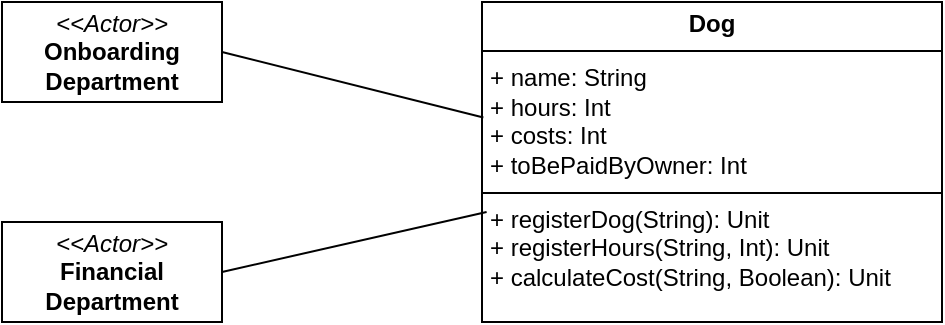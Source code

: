 <mxfile version="24.7.3" type="device" pages="9">
  <diagram name="SRP_violate" id="Ece3g4PEjilYKpCektka">
    <mxGraphModel dx="1050" dy="557" grid="1" gridSize="10" guides="1" tooltips="1" connect="1" arrows="1" fold="1" page="1" pageScale="1" pageWidth="850" pageHeight="1100" math="0" shadow="0">
      <root>
        <mxCell id="0" />
        <mxCell id="1" parent="0" />
        <mxCell id="jXulP8gIbv40l5FABgdT-10" value="&lt;p style=&quot;margin:0px;margin-top:4px;text-align:center;&quot;&gt;&lt;b&gt;Dog&lt;/b&gt;&lt;/p&gt;&lt;hr size=&quot;1&quot; style=&quot;border-style:solid;&quot;&gt;&lt;p style=&quot;margin:0px;margin-left:4px;&quot;&gt;+ name: String&lt;br&gt;+ hours: Int&lt;br&gt;+ costs: Int&lt;br&gt;+ toBePaidByOwner: Int&lt;/p&gt;&lt;hr size=&quot;1&quot; style=&quot;border-style:solid;&quot;&gt;&lt;p style=&quot;margin:0px;margin-left:4px;&quot;&gt;+ registerDog(String): Unit&lt;br&gt;+ registerHours(String, Int): Unit&lt;br&gt;+ calculateCost(String, Boolean): Unit&lt;/p&gt;" style="verticalAlign=top;align=left;overflow=fill;html=1;whiteSpace=wrap;" vertex="1" parent="1">
          <mxGeometry x="410" y="200" width="230" height="160" as="geometry" />
        </mxCell>
        <mxCell id="jXulP8gIbv40l5FABgdT-16" value="&lt;i&gt;&amp;lt;&amp;lt;Actor&amp;gt;&amp;gt;&lt;br&gt;&lt;/i&gt;&lt;b&gt;Onboarding&lt;br&gt;Department&lt;/b&gt;" style="html=1;whiteSpace=wrap;" vertex="1" parent="1">
          <mxGeometry x="170" y="200" width="110" height="50" as="geometry" />
        </mxCell>
        <mxCell id="jXulP8gIbv40l5FABgdT-17" value="&lt;i&gt;&amp;lt;&amp;lt;Actor&amp;gt;&amp;gt;&lt;br&gt;&lt;/i&gt;&lt;b&gt;Financial&lt;br&gt;Department&lt;/b&gt;" style="html=1;whiteSpace=wrap;" vertex="1" parent="1">
          <mxGeometry x="170" y="310" width="110" height="50" as="geometry" />
        </mxCell>
        <mxCell id="jXulP8gIbv40l5FABgdT-18" value="" style="endArrow=none;html=1;rounded=0;exitX=1;exitY=0.5;exitDx=0;exitDy=0;entryX=0.003;entryY=0.361;entryDx=0;entryDy=0;entryPerimeter=0;endFill=0;" edge="1" parent="1" source="jXulP8gIbv40l5FABgdT-16" target="jXulP8gIbv40l5FABgdT-10">
          <mxGeometry width="50" height="50" relative="1" as="geometry">
            <mxPoint x="570" y="320" as="sourcePoint" />
            <mxPoint x="620" y="270" as="targetPoint" />
          </mxGeometry>
        </mxCell>
        <mxCell id="jXulP8gIbv40l5FABgdT-20" value="" style="endArrow=none;html=1;rounded=0;exitX=1;exitY=0.5;exitDx=0;exitDy=0;entryX=0.01;entryY=0.656;entryDx=0;entryDy=0;entryPerimeter=0;" edge="1" parent="1" source="jXulP8gIbv40l5FABgdT-17" target="jXulP8gIbv40l5FABgdT-10">
          <mxGeometry width="50" height="50" relative="1" as="geometry">
            <mxPoint x="570" y="320" as="sourcePoint" />
            <mxPoint x="620" y="270" as="targetPoint" />
          </mxGeometry>
        </mxCell>
      </root>
    </mxGraphModel>
  </diagram>
  <diagram name="SRP_solve" id="cfGEVCgQAGRlwEjZnTyY">
    <mxGraphModel dx="1050" dy="557" grid="1" gridSize="10" guides="1" tooltips="1" connect="1" arrows="1" fold="1" page="1" pageScale="1" pageWidth="850" pageHeight="1100" math="0" shadow="0">
      <root>
        <mxCell id="pzAmOnPFSolpzn0LZRgF-0" />
        <mxCell id="pzAmOnPFSolpzn0LZRgF-1" parent="pzAmOnPFSolpzn0LZRgF-0" />
        <mxCell id="70IJLuKvzxLYdZvB37A--0" value="&lt;p style=&quot;margin:0px;margin-top:4px;text-align:center;&quot;&gt;&lt;b&gt;Dog&lt;/b&gt;&lt;/p&gt;&lt;hr size=&quot;1&quot; style=&quot;border-style:solid;&quot;&gt;&lt;p style=&quot;margin:0px;margin-left:4px;&quot;&gt;+ name: String&lt;br&gt;+ hours: Int&lt;br&gt;+ costs: Int&lt;br&gt;+ toBePaidByOwner: Int&lt;/p&gt;&lt;p style=&quot;margin:0px;margin-left:4px;&quot;&gt;&lt;br&gt;&lt;/p&gt;" style="verticalAlign=top;align=left;overflow=fill;html=1;whiteSpace=wrap;" vertex="1" parent="pzAmOnPFSolpzn0LZRgF-1">
          <mxGeometry x="120" y="200" width="160" height="100" as="geometry" />
        </mxCell>
        <mxCell id="0p7M7VROcWFmovWajA4G-1" style="edgeStyle=orthogonalEdgeStyle;rounded=0;orthogonalLoop=1;jettySize=auto;html=1;exitX=0;exitY=0.5;exitDx=0;exitDy=0;entryX=1;entryY=0.5;entryDx=0;entryDy=0;endArrow=none;endFill=0;" edge="1" parent="pzAmOnPFSolpzn0LZRgF-1" source="70IJLuKvzxLYdZvB37A--1" target="70IJLuKvzxLYdZvB37A--5">
          <mxGeometry relative="1" as="geometry" />
        </mxCell>
        <mxCell id="70IJLuKvzxLYdZvB37A--1" value="&lt;i&gt;&amp;lt;&amp;lt;Actor&amp;gt;&amp;gt;&lt;br&gt;&lt;/i&gt;&lt;b&gt;Onboarding&lt;br&gt;Department&lt;/b&gt;" style="html=1;whiteSpace=wrap;" vertex="1" parent="pzAmOnPFSolpzn0LZRgF-1">
          <mxGeometry x="600" y="170" width="110" height="50" as="geometry" />
        </mxCell>
        <mxCell id="0p7M7VROcWFmovWajA4G-2" style="edgeStyle=orthogonalEdgeStyle;rounded=0;orthogonalLoop=1;jettySize=auto;html=1;exitX=0;exitY=0.5;exitDx=0;exitDy=0;entryX=1;entryY=0.5;entryDx=0;entryDy=0;endArrow=none;endFill=0;" edge="1" parent="pzAmOnPFSolpzn0LZRgF-1" source="70IJLuKvzxLYdZvB37A--2" target="0p7M7VROcWFmovWajA4G-0">
          <mxGeometry relative="1" as="geometry" />
        </mxCell>
        <mxCell id="70IJLuKvzxLYdZvB37A--2" value="&lt;i&gt;&amp;lt;&amp;lt;Actor&amp;gt;&amp;gt;&lt;br&gt;&lt;/i&gt;&lt;b&gt;Financial&lt;br&gt;Department&lt;/b&gt;" style="html=1;whiteSpace=wrap;" vertex="1" parent="pzAmOnPFSolpzn0LZRgF-1">
          <mxGeometry x="600" y="285" width="110" height="50" as="geometry" />
        </mxCell>
        <mxCell id="70IJLuKvzxLYdZvB37A--5" value="&lt;p style=&quot;margin:0px;margin-top:4px;text-align:center;&quot;&gt;&lt;b&gt;DogRegister&lt;/b&gt;&lt;/p&gt;&lt;hr size=&quot;1&quot; style=&quot;border-style:solid;&quot;&gt;&lt;p style=&quot;margin:0px;margin-left:4px;&quot;&gt;&lt;/p&gt;&lt;p style=&quot;margin:0px;margin-left:4px;&quot;&gt;+ registerDog(String): Unit&lt;br&gt;+ registerHours(String,Int): Unit&lt;/p&gt;" style="verticalAlign=top;align=left;overflow=fill;html=1;whiteSpace=wrap;" vertex="1" parent="pzAmOnPFSolpzn0LZRgF-1">
          <mxGeometry x="320" y="160" width="220" height="70" as="geometry" />
        </mxCell>
        <mxCell id="0p7M7VROcWFmovWajA4G-0" value="&lt;p style=&quot;margin:0px;margin-top:4px;text-align:center;&quot;&gt;&lt;b&gt;DogCalculateCosts&lt;/b&gt;&lt;/p&gt;&lt;hr size=&quot;1&quot; style=&quot;border-style:solid;&quot;&gt;&lt;p style=&quot;margin:0px;margin-left:4px;&quot;&gt;&lt;/p&gt;&lt;p style=&quot;margin:0px;margin-left:4px;&quot;&gt;+ calculateCost(String, Boolean): Unit&lt;br&gt;&lt;/p&gt;" style="verticalAlign=top;align=left;overflow=fill;html=1;whiteSpace=wrap;" vertex="1" parent="pzAmOnPFSolpzn0LZRgF-1">
          <mxGeometry x="320" y="280" width="220" height="60" as="geometry" />
        </mxCell>
        <mxCell id="0p7M7VROcWFmovWajA4G-4" value="" style="endArrow=open;endSize=12;dashed=1;html=1;rounded=0;exitX=0;exitY=0.5;exitDx=0;exitDy=0;entryX=1;entryY=0.75;entryDx=0;entryDy=0;" edge="1" parent="pzAmOnPFSolpzn0LZRgF-1" source="0p7M7VROcWFmovWajA4G-0" target="70IJLuKvzxLYdZvB37A--0">
          <mxGeometry width="160" relative="1" as="geometry">
            <mxPoint x="400" y="480" as="sourcePoint" />
            <mxPoint x="590" y="560" as="targetPoint" />
          </mxGeometry>
        </mxCell>
        <mxCell id="0p7M7VROcWFmovWajA4G-5" value="" style="endArrow=open;endSize=12;dashed=1;html=1;rounded=0;exitX=0;exitY=0.5;exitDx=0;exitDy=0;entryX=1;entryY=0.25;entryDx=0;entryDy=0;" edge="1" parent="pzAmOnPFSolpzn0LZRgF-1" source="70IJLuKvzxLYdZvB37A--5" target="70IJLuKvzxLYdZvB37A--0">
          <mxGeometry width="160" relative="1" as="geometry">
            <mxPoint x="330" y="320" as="sourcePoint" />
            <mxPoint x="290" y="285" as="targetPoint" />
          </mxGeometry>
        </mxCell>
      </root>
    </mxGraphModel>
  </diagram>
  <diagram id="QrZdFscfbiCPcmAFxrLg" name="OCP">
    <mxGraphModel dx="1050" dy="557" grid="1" gridSize="10" guides="1" tooltips="1" connect="1" arrows="1" fold="1" page="1" pageScale="1" pageWidth="850" pageHeight="1100" math="0" shadow="0">
      <root>
        <mxCell id="0" />
        <mxCell id="1" parent="0" />
        <mxCell id="BYtT5YrAemKrsODO5NE--1" value="Dog" style="html=1;whiteSpace=wrap;" vertex="1" parent="1">
          <mxGeometry x="620" y="330" width="110" height="60" as="geometry" />
        </mxCell>
        <mxCell id="BYtT5YrAemKrsODO5NE--3" value="«interface»&lt;br&gt;&lt;b&gt;DogDaycareDaily&lt;/b&gt;&lt;div&gt;&lt;b&gt;ReportGenerator&lt;/b&gt;&lt;br&gt;&lt;/div&gt;" style="html=1;whiteSpace=wrap;" vertex="1" parent="1">
          <mxGeometry x="470" y="320" width="110" height="80" as="geometry" />
        </mxCell>
        <mxCell id="BYtT5YrAemKrsODO5NE--6" value="FullDailyReport" style="html=1;whiteSpace=wrap;" vertex="1" parent="1">
          <mxGeometry x="90" y="350" width="110" height="60" as="geometry" />
        </mxCell>
        <mxCell id="BYtT5YrAemKrsODO5NE--7" value="FullDailyModel" style="html=1;whiteSpace=wrap;" vertex="1" parent="1">
          <mxGeometry x="90" y="440" width="110" height="60" as="geometry" />
        </mxCell>
        <mxCell id="BYtT5YrAemKrsODO5NE--9" value="&lt;div&gt;FullReportView&lt;/div&gt;" style="html=1;whiteSpace=wrap;" vertex="1" parent="1">
          <mxGeometry x="90" y="520" width="110" height="80" as="geometry" />
        </mxCell>
        <mxCell id="BYtT5YrAemKrsODO5NE--11" value="«interface»&lt;br&gt;&lt;b&gt;DogDaycare&lt;/b&gt;&lt;div&gt;&lt;b&gt;DailyReport&lt;/b&gt;&lt;/div&gt;" style="html=1;whiteSpace=wrap;" vertex="1" parent="1">
          <mxGeometry x="470" y="190" width="110" height="80" as="geometry" />
        </mxCell>
        <mxCell id="BYtT5YrAemKrsODO5NE--12" value="Database" style="html=1;whiteSpace=wrap;" vertex="1" parent="1">
          <mxGeometry x="690" y="450" width="110" height="60" as="geometry" />
        </mxCell>
        <mxCell id="BYtT5YrAemKrsODO5NE--16" value="&lt;pre class=&quot;graf graf--pre&quot;&gt;&lt;p style=&quot;&quot;&gt;&lt;font face=&quot;Helvetica&quot;&gt;DogDaycareDaily&lt;br&gt;&lt;/font&gt;&lt;font face=&quot;Helvetica&quot;&gt;ReportGeneratorImpl&lt;/font&gt;&lt;/p&gt;&lt;/pre&gt;" style="html=1;whiteSpace=wrap;align=center;" vertex="1" parent="1">
          <mxGeometry x="490" y="450" width="160" height="60" as="geometry" />
        </mxCell>
        <mxCell id="BYtT5YrAemKrsODO5NE--21" value="Compact&lt;br&gt;DailyReport" style="html=1;whiteSpace=wrap;" vertex="1" parent="1">
          <mxGeometry x="260" y="350" width="110" height="60" as="geometry" />
        </mxCell>
        <mxCell id="BYtT5YrAemKrsODO5NE--22" value="Compact&lt;br&gt;DailyModel" style="html=1;whiteSpace=wrap;" vertex="1" parent="1">
          <mxGeometry x="260" y="440" width="110" height="60" as="geometry" />
        </mxCell>
        <mxCell id="BYtT5YrAemKrsODO5NE--24" value="&lt;div&gt;Compact&lt;br&gt;ReportView&lt;/div&gt;" style="html=1;whiteSpace=wrap;" vertex="1" parent="1">
          <mxGeometry x="260" y="520" width="110" height="80" as="geometry" />
        </mxCell>
        <mxCell id="BYtT5YrAemKrsODO5NE--30" value="" style="endArrow=block;dashed=1;endFill=0;endSize=12;html=1;rounded=0;exitX=0.5;exitY=0;exitDx=0;exitDy=0;entryX=0;entryY=0.25;entryDx=0;entryDy=0;" edge="1" parent="1" source="BYtT5YrAemKrsODO5NE--6" target="BYtT5YrAemKrsODO5NE--11">
          <mxGeometry width="160" relative="1" as="geometry">
            <mxPoint x="340" y="410" as="sourcePoint" />
            <mxPoint x="500" y="410" as="targetPoint" />
            <Array as="points">
              <mxPoint x="145" y="210" />
              <mxPoint x="240" y="210" />
            </Array>
          </mxGeometry>
        </mxCell>
        <mxCell id="BYtT5YrAemKrsODO5NE--31" value="" style="endArrow=block;dashed=1;endFill=0;endSize=12;html=1;rounded=0;exitX=0.5;exitY=0;exitDx=0;exitDy=0;entryX=0;entryY=0.638;entryDx=0;entryDy=0;entryPerimeter=0;" edge="1" parent="1" source="BYtT5YrAemKrsODO5NE--21" target="BYtT5YrAemKrsODO5NE--11">
          <mxGeometry width="160" relative="1" as="geometry">
            <mxPoint x="155" y="360" as="sourcePoint" />
            <mxPoint x="440" y="240" as="targetPoint" />
            <Array as="points">
              <mxPoint x="315" y="280" />
              <mxPoint x="315" y="240" />
            </Array>
          </mxGeometry>
        </mxCell>
        <mxCell id="BYtT5YrAemKrsODO5NE--32" value="" style="endArrow=open;endSize=12;dashed=1;html=1;rounded=0;exitX=1;exitY=0.5;exitDx=0;exitDy=0;entryX=1;entryY=0.5;entryDx=0;entryDy=0;" edge="1" parent="1" source="BYtT5YrAemKrsODO5NE--9" target="BYtT5YrAemKrsODO5NE--6">
          <mxGeometry width="160" relative="1" as="geometry">
            <mxPoint x="440" y="620" as="sourcePoint" />
            <mxPoint x="600" y="620" as="targetPoint" />
            <Array as="points">
              <mxPoint x="230" y="560" />
              <mxPoint x="230" y="380" />
            </Array>
          </mxGeometry>
        </mxCell>
        <mxCell id="BYtT5YrAemKrsODO5NE--33" value="" style="endArrow=open;endSize=12;dashed=1;html=1;rounded=0;exitX=1;exitY=0.5;exitDx=0;exitDy=0;entryX=1;entryY=0.5;entryDx=0;entryDy=0;" edge="1" parent="1" source="BYtT5YrAemKrsODO5NE--24" target="BYtT5YrAemKrsODO5NE--21">
          <mxGeometry width="160" relative="1" as="geometry">
            <mxPoint x="430" y="400" as="sourcePoint" />
            <mxPoint x="390" y="350" as="targetPoint" />
            <Array as="points">
              <mxPoint x="400" y="560" />
              <mxPoint x="400" y="380" />
            </Array>
          </mxGeometry>
        </mxCell>
        <mxCell id="mIPnj5pzaUdvCl37BDLr-1" value="" style="endArrow=open;endSize=12;dashed=1;html=1;rounded=0;exitX=0.5;exitY=0;exitDx=0;exitDy=0;entryX=0.5;entryY=1;entryDx=0;entryDy=0;" edge="1" parent="1" source="BYtT5YrAemKrsODO5NE--22" target="BYtT5YrAemKrsODO5NE--21">
          <mxGeometry width="160" relative="1" as="geometry">
            <mxPoint x="450" y="630" as="sourcePoint" />
            <mxPoint x="610" y="630" as="targetPoint" />
          </mxGeometry>
        </mxCell>
        <mxCell id="mIPnj5pzaUdvCl37BDLr-2" value="" style="endArrow=open;endSize=12;dashed=1;html=1;rounded=0;exitX=0.5;exitY=1;exitDx=0;exitDy=0;entryX=0.5;entryY=0;entryDx=0;entryDy=0;" edge="1" parent="1" source="BYtT5YrAemKrsODO5NE--22" target="BYtT5YrAemKrsODO5NE--24">
          <mxGeometry width="160" relative="1" as="geometry">
            <mxPoint x="325" y="450" as="sourcePoint" />
            <mxPoint x="325" y="420" as="targetPoint" />
          </mxGeometry>
        </mxCell>
        <mxCell id="mIPnj5pzaUdvCl37BDLr-4" value="" style="endArrow=open;endSize=12;dashed=1;html=1;rounded=0;exitX=0.5;exitY=0;exitDx=0;exitDy=0;entryX=0.5;entryY=1;entryDx=0;entryDy=0;" edge="1" parent="1">
          <mxGeometry width="160" relative="1" as="geometry">
            <mxPoint x="144.5" y="440" as="sourcePoint" />
            <mxPoint x="144.5" y="410" as="targetPoint" />
          </mxGeometry>
        </mxCell>
        <mxCell id="mIPnj5pzaUdvCl37BDLr-5" value="" style="endArrow=open;endSize=12;dashed=1;html=1;rounded=0;exitX=0.5;exitY=1;exitDx=0;exitDy=0;entryX=0.5;entryY=0;entryDx=0;entryDy=0;" edge="1" parent="1" source="BYtT5YrAemKrsODO5NE--7" target="BYtT5YrAemKrsODO5NE--9">
          <mxGeometry width="160" relative="1" as="geometry">
            <mxPoint x="325" y="510" as="sourcePoint" />
            <mxPoint x="325" y="530" as="targetPoint" />
          </mxGeometry>
        </mxCell>
        <mxCell id="mIPnj5pzaUdvCl37BDLr-6" value="" style="endArrow=open;endSize=12;dashed=1;html=1;rounded=0;exitX=0.5;exitY=1;exitDx=0;exitDy=0;entryX=0.5;entryY=0;entryDx=0;entryDy=0;" edge="1" parent="1" source="BYtT5YrAemKrsODO5NE--11" target="BYtT5YrAemKrsODO5NE--3">
          <mxGeometry width="160" relative="1" as="geometry">
            <mxPoint x="325" y="450" as="sourcePoint" />
            <mxPoint x="325" y="420" as="targetPoint" />
          </mxGeometry>
        </mxCell>
        <mxCell id="mIPnj5pzaUdvCl37BDLr-7" value="" style="endArrow=open;endSize=12;dashed=1;html=1;rounded=0;exitX=1;exitY=0.5;exitDx=0;exitDy=0;entryX=0;entryY=0.5;entryDx=0;entryDy=0;" edge="1" parent="1" source="BYtT5YrAemKrsODO5NE--3" target="BYtT5YrAemKrsODO5NE--1">
          <mxGeometry width="160" relative="1" as="geometry">
            <mxPoint x="535" y="280" as="sourcePoint" />
            <mxPoint x="535" y="330" as="targetPoint" />
          </mxGeometry>
        </mxCell>
        <mxCell id="mIPnj5pzaUdvCl37BDLr-8" value="" style="endArrow=open;endSize=12;dashed=1;html=1;rounded=0;exitX=0.685;exitY=-0.043;exitDx=0;exitDy=0;entryX=0.5;entryY=1;entryDx=0;entryDy=0;exitPerimeter=0;" edge="1" parent="1" source="BYtT5YrAemKrsODO5NE--16" target="BYtT5YrAemKrsODO5NE--1">
          <mxGeometry width="160" relative="1" as="geometry">
            <mxPoint x="545" y="290" as="sourcePoint" />
            <mxPoint x="545" y="340" as="targetPoint" />
            <Array as="points">
              <mxPoint x="600" y="420" />
              <mxPoint x="675" y="420" />
            </Array>
          </mxGeometry>
        </mxCell>
        <mxCell id="mIPnj5pzaUdvCl37BDLr-9" value="" style="endArrow=block;dashed=1;endFill=0;endSize=12;html=1;rounded=0;exitX=0.195;exitY=-0.003;exitDx=0;exitDy=0;exitPerimeter=0;" edge="1" parent="1" source="BYtT5YrAemKrsODO5NE--16">
          <mxGeometry width="160" relative="1" as="geometry">
            <mxPoint x="325" y="360" as="sourcePoint" />
            <mxPoint x="520" y="400" as="targetPoint" />
            <Array as="points" />
          </mxGeometry>
        </mxCell>
        <mxCell id="mIPnj5pzaUdvCl37BDLr-11" value="" style="endArrow=open;endSize=12;dashed=1;html=1;rounded=0;exitX=1;exitY=0.5;exitDx=0;exitDy=0;entryX=0;entryY=0.5;entryDx=0;entryDy=0;" edge="1" parent="1" source="BYtT5YrAemKrsODO5NE--16" target="BYtT5YrAemKrsODO5NE--12">
          <mxGeometry width="160" relative="1" as="geometry">
            <mxPoint x="590" y="370" as="sourcePoint" />
            <mxPoint x="630" y="370" as="targetPoint" />
          </mxGeometry>
        </mxCell>
      </root>
    </mxGraphModel>
  </diagram>
  <diagram id="VUFV8CyjjetcXDpdAsWZ" name="LSP_violate">
    <mxGraphModel dx="1050" dy="557" grid="1" gridSize="10" guides="1" tooltips="1" connect="1" arrows="1" fold="1" page="1" pageScale="1" pageWidth="850" pageHeight="1100" math="0" shadow="0">
      <root>
        <mxCell id="0" />
        <mxCell id="1" parent="0" />
        <mxCell id="5VEch0y9utXyetqXmuZe-2" value="&lt;p style=&quot;margin:0px;margin-top:4px;text-align:center;&quot;&gt;&lt;b&gt;CostReport&lt;/b&gt;&lt;/p&gt;&lt;hr size=&quot;1&quot; style=&quot;border-style:solid;&quot;&gt;&lt;p style=&quot;margin:0px;margin-left:4px;&quot;&gt;&lt;span style=&quot;background-color: initial;&quot;&gt;+ print(): Unit&lt;/span&gt;&lt;br&gt;&lt;/p&gt;" style="verticalAlign=top;align=left;overflow=fill;html=1;whiteSpace=wrap;" vertex="1" parent="1">
          <mxGeometry x="230" y="180" width="160" height="60" as="geometry" />
        </mxCell>
        <mxCell id="5VEch0y9utXyetqXmuZe-3" value="&lt;p style=&quot;margin:0px;margin-top:4px;text-align:center;&quot;&gt;&lt;b&gt;CostType&lt;/b&gt;&lt;/p&gt;&lt;hr size=&quot;1&quot; style=&quot;border-style:solid;&quot;&gt;&lt;div style=&quot;height:2px;&quot;&gt;&lt;/div&gt;" style="verticalAlign=top;align=left;overflow=fill;html=1;whiteSpace=wrap;" vertex="1" parent="1">
          <mxGeometry x="210" y="500" width="140" height="60" as="geometry" />
        </mxCell>
        <mxCell id="5VEch0y9utXyetqXmuZe-5" value="&lt;p style=&quot;margin:0px;margin-top:4px;text-align:center;&quot;&gt;&lt;i&gt;&amp;lt;&amp;lt;Interface&amp;gt;&amp;gt;&lt;/i&gt;&lt;br&gt;&lt;b&gt;Calculator&lt;/b&gt;&lt;/p&gt;&lt;hr size=&quot;1&quot; style=&quot;border-style:solid;&quot;&gt;&lt;p style=&quot;margin:0px;margin-left:4px;&quot;&gt;+ type: CostType&lt;br&gt;&lt;/p&gt;&lt;hr size=&quot;1&quot; style=&quot;border-style:solid;&quot;&gt;&lt;p style=&quot;margin:0px;margin-left:4px;&quot;&gt;+ getCosts(Int): Int&lt;br&gt;&lt;/p&gt;" style="verticalAlign=top;align=left;overflow=fill;html=1;whiteSpace=wrap;" vertex="1" parent="1">
          <mxGeometry x="320" y="320" width="190" height="100" as="geometry" />
        </mxCell>
        <mxCell id="5VEch0y9utXyetqXmuZe-7" value="&lt;b&gt;BoardCalculator&lt;/b&gt;" style="html=1;whiteSpace=wrap;" vertex="1" parent="1">
          <mxGeometry x="600" y="300" width="110" height="50" as="geometry" />
        </mxCell>
        <mxCell id="5VEch0y9utXyetqXmuZe-8" value="&lt;b&gt;BoardAndTrain&lt;br&gt;Calculator&lt;/b&gt;" style="html=1;whiteSpace=wrap;" vertex="1" parent="1">
          <mxGeometry x="600" y="381" width="110" height="50" as="geometry" />
        </mxCell>
        <mxCell id="5VEch0y9utXyetqXmuZe-10" value="&lt;p style=&quot;margin:0px;margin-top:4px;text-align:center;&quot;&gt;&lt;b&gt;DaycareCalculator&lt;/b&gt;&lt;/p&gt;&lt;hr size=&quot;1&quot; style=&quot;border-style:solid;&quot;&gt;&lt;p style=&quot;margin:0px;margin-left:4px;&quot;&gt;+ type: CostType&lt;br&gt;&lt;/p&gt;&lt;hr size=&quot;1&quot; style=&quot;border-style:solid;&quot;&gt;&lt;p style=&quot;margin:0px;margin-left:4px;&quot;&gt;+ getCosts(Int): Int&lt;br&gt;&lt;/p&gt;" style="verticalAlign=top;align=left;overflow=fill;html=1;whiteSpace=wrap;" vertex="1" parent="1">
          <mxGeometry x="70" y="320" width="190" height="120" as="geometry" />
        </mxCell>
        <mxCell id="5VEch0y9utXyetqXmuZe-11" style="edgeStyle=orthogonalEdgeStyle;rounded=0;orthogonalLoop=1;jettySize=auto;html=1;exitX=0.5;exitY=1;exitDx=0;exitDy=0;" edge="1" parent="1" source="5VEch0y9utXyetqXmuZe-10" target="5VEch0y9utXyetqXmuZe-10">
          <mxGeometry relative="1" as="geometry" />
        </mxCell>
        <mxCell id="5VEch0y9utXyetqXmuZe-12" value="+ DogSize" style="text;strokeColor=none;fillColor=none;align=left;verticalAlign=top;spacingLeft=4;spacingRight=4;overflow=hidden;rotatable=0;points=[[0,0.5],[1,0.5]];portConstraint=eastwest;whiteSpace=wrap;html=1;" vertex="1" parent="1">
          <mxGeometry x="70" y="410" width="100" height="26" as="geometry" />
        </mxCell>
        <mxCell id="5VEch0y9utXyetqXmuZe-13" value="" style="line;strokeWidth=1;fillColor=none;align=left;verticalAlign=middle;spacingTop=-1;spacingLeft=3;spacingRight=3;rotatable=0;labelPosition=right;points=[];portConstraint=eastwest;strokeColor=inherit;" vertex="1" parent="1">
          <mxGeometry x="70" y="402" width="190" height="8" as="geometry" />
        </mxCell>
        <mxCell id="5VEch0y9utXyetqXmuZe-16" value="" style="endArrow=open;endSize=12;dashed=1;html=1;rounded=0;exitX=0.75;exitY=1;exitDx=0;exitDy=0;entryX=0.25;entryY=0;entryDx=0;entryDy=0;" edge="1" parent="1" source="5VEch0y9utXyetqXmuZe-2" target="5VEch0y9utXyetqXmuZe-5">
          <mxGeometry width="160" relative="1" as="geometry">
            <mxPoint x="340" y="290" as="sourcePoint" />
            <mxPoint x="500" y="290" as="targetPoint" />
          </mxGeometry>
        </mxCell>
        <mxCell id="5VEch0y9utXyetqXmuZe-17" value="" style="endArrow=open;endSize=12;dashed=1;html=1;rounded=0;exitX=0.25;exitY=1;exitDx=0;exitDy=0;" edge="1" parent="1" source="5VEch0y9utXyetqXmuZe-2" target="5VEch0y9utXyetqXmuZe-10">
          <mxGeometry width="160" relative="1" as="geometry">
            <mxPoint x="360" y="250" as="sourcePoint" />
            <mxPoint x="378" y="330" as="targetPoint" />
          </mxGeometry>
        </mxCell>
        <mxCell id="5VEch0y9utXyetqXmuZe-18" value="" style="endArrow=open;endSize=12;dashed=1;html=1;rounded=0;exitX=0.5;exitY=1;exitDx=0;exitDy=0;entryX=0.75;entryY=0;entryDx=0;entryDy=0;" edge="1" parent="1" source="5VEch0y9utXyetqXmuZe-5" target="5VEch0y9utXyetqXmuZe-3">
          <mxGeometry width="160" relative="1" as="geometry">
            <mxPoint x="360" y="250" as="sourcePoint" />
            <mxPoint x="378" y="330" as="targetPoint" />
          </mxGeometry>
        </mxCell>
        <mxCell id="5VEch0y9utXyetqXmuZe-19" value="" style="endArrow=open;endSize=12;dashed=1;html=1;rounded=0;exitX=0.5;exitY=1;exitDx=0;exitDy=0;entryX=0.25;entryY=0;entryDx=0;entryDy=0;" edge="1" parent="1" source="5VEch0y9utXyetqXmuZe-10" target="5VEch0y9utXyetqXmuZe-3">
          <mxGeometry width="160" relative="1" as="geometry">
            <mxPoint x="425" y="430" as="sourcePoint" />
            <mxPoint x="325" y="510" as="targetPoint" />
          </mxGeometry>
        </mxCell>
        <mxCell id="PyMqxvJtwmutZo8FGUYp-1" value="" style="endArrow=block;dashed=1;endFill=0;endSize=12;html=1;rounded=0;exitX=0;exitY=0.5;exitDx=0;exitDy=0;entryX=1;entryY=0.25;entryDx=0;entryDy=0;" edge="1" parent="1" source="5VEch0y9utXyetqXmuZe-7" target="5VEch0y9utXyetqXmuZe-5">
          <mxGeometry width="160" relative="1" as="geometry">
            <mxPoint x="340" y="290" as="sourcePoint" />
            <mxPoint x="500" y="290" as="targetPoint" />
          </mxGeometry>
        </mxCell>
        <mxCell id="PyMqxvJtwmutZo8FGUYp-2" value="" style="endArrow=block;dashed=1;endFill=0;endSize=12;html=1;rounded=0;exitX=0;exitY=0.5;exitDx=0;exitDy=0;entryX=1.008;entryY=0.674;entryDx=0;entryDy=0;entryPerimeter=0;" edge="1" parent="1" source="5VEch0y9utXyetqXmuZe-8" target="5VEch0y9utXyetqXmuZe-5">
          <mxGeometry width="160" relative="1" as="geometry">
            <mxPoint x="610" y="335" as="sourcePoint" />
            <mxPoint x="520" y="355" as="targetPoint" />
          </mxGeometry>
        </mxCell>
      </root>
    </mxGraphModel>
  </diagram>
  <diagram id="qzua5mDxw2Fld9olKQPw" name="LSP_solve">
    <mxGraphModel dx="1050" dy="557" grid="1" gridSize="10" guides="1" tooltips="1" connect="1" arrows="1" fold="1" page="1" pageScale="1" pageWidth="850" pageHeight="1100" math="0" shadow="0">
      <root>
        <mxCell id="0" />
        <mxCell id="1" parent="0" />
        <mxCell id="hwyyD9p8MI3zybuAoQlc-1" value="&lt;p style=&quot;margin:0px;margin-top:4px;text-align:center;&quot;&gt;&lt;b&gt;CostReport&lt;/b&gt;&lt;/p&gt;&lt;hr size=&quot;1&quot; style=&quot;border-style:solid;&quot;&gt;&lt;p style=&quot;margin:0px;margin-left:4px;&quot;&gt;&lt;span style=&quot;background-color: initial;&quot;&gt;+ print(): Unit&lt;/span&gt;&lt;br&gt;&lt;/p&gt;" style="verticalAlign=top;align=left;overflow=fill;html=1;whiteSpace=wrap;" vertex="1" parent="1">
          <mxGeometry x="230" y="180" width="160" height="60" as="geometry" />
        </mxCell>
        <mxCell id="hwyyD9p8MI3zybuAoQlc-2" value="&lt;p style=&quot;margin:0px;margin-top:4px;text-align:center;&quot;&gt;&lt;b&gt;CostType&lt;/b&gt;&lt;/p&gt;&lt;hr size=&quot;1&quot; style=&quot;border-style:solid;&quot;&gt;&lt;div style=&quot;height:2px;&quot;&gt;&lt;/div&gt;" style="verticalAlign=top;align=left;overflow=fill;html=1;whiteSpace=wrap;" vertex="1" parent="1">
          <mxGeometry x="240" y="410" width="140" height="60" as="geometry" />
        </mxCell>
        <mxCell id="hwyyD9p8MI3zybuAoQlc-4" value="&lt;p style=&quot;margin:0px;margin-top:4px;text-align:center;&quot;&gt;&lt;i&gt;&amp;lt;&amp;lt;Interface&amp;gt;&amp;gt;&lt;/i&gt;&lt;br&gt;&lt;b&gt;Calculator&lt;/b&gt;&lt;/p&gt;&lt;hr size=&quot;1&quot; style=&quot;border-style:solid;&quot;&gt;&lt;p style=&quot;margin:0px;margin-left:4px;&quot;&gt;+ type: CostType&lt;br&gt;&lt;/p&gt;&lt;hr size=&quot;1&quot; style=&quot;border-style:solid;&quot;&gt;&lt;p style=&quot;margin:0px;margin-left:4px;&quot;&gt;+ getCosts(Int): Int&lt;br&gt;&lt;/p&gt;" style="verticalAlign=top;align=left;overflow=fill;html=1;whiteSpace=wrap;" vertex="1" parent="1">
          <mxGeometry x="215" y="281" width="190" height="100" as="geometry" />
        </mxCell>
        <mxCell id="hwyyD9p8MI3zybuAoQlc-6" value="&lt;b&gt;BoardCalculator&lt;/b&gt;" style="html=1;whiteSpace=wrap;" vertex="1" parent="1">
          <mxGeometry x="480" y="306" width="110" height="50" as="geometry" />
        </mxCell>
        <mxCell id="hwyyD9p8MI3zybuAoQlc-8" value="&lt;b&gt;BoardAndTrain&lt;br&gt;Calculator&lt;/b&gt;" style="html=1;whiteSpace=wrap;" vertex="1" parent="1">
          <mxGeometry x="480" y="381" width="110" height="50" as="geometry" />
        </mxCell>
        <mxCell id="hwyyD9p8MI3zybuAoQlc-10" value="&lt;p style=&quot;margin:0px;margin-top:4px;text-align:center;&quot;&gt;&lt;b&gt;DogSize&lt;/b&gt;&lt;/p&gt;&lt;hr size=&quot;1&quot; style=&quot;border-style:solid;&quot;&gt;&lt;div style=&quot;height:2px;&quot;&gt;&lt;/div&gt;" style="verticalAlign=top;align=left;overflow=fill;html=1;whiteSpace=wrap;" vertex="1" parent="1">
          <mxGeometry x="640" y="231" width="140" height="60" as="geometry" />
        </mxCell>
        <mxCell id="hwyyD9p8MI3zybuAoQlc-12" value="&lt;b&gt;Daycare&lt;br&gt;Calculator&lt;/b&gt;" style="html=1;whiteSpace=wrap;" vertex="1" parent="1">
          <mxGeometry x="480" y="231" width="110" height="50" as="geometry" />
        </mxCell>
        <mxCell id="hwyyD9p8MI3zybuAoQlc-14" value="" style="endArrow=open;endSize=12;dashed=1;html=1;rounded=0;exitX=0.5;exitY=1;exitDx=0;exitDy=0;entryX=0.5;entryY=0;entryDx=0;entryDy=0;" edge="1" parent="1" source="hwyyD9p8MI3zybuAoQlc-1" target="hwyyD9p8MI3zybuAoQlc-4">
          <mxGeometry width="160" relative="1" as="geometry">
            <mxPoint x="340" y="290" as="sourcePoint" />
            <mxPoint x="500" y="290" as="targetPoint" />
          </mxGeometry>
        </mxCell>
        <mxCell id="hwyyD9p8MI3zybuAoQlc-15" value="" style="endArrow=open;endSize=12;dashed=1;html=1;rounded=0;exitX=0.5;exitY=1;exitDx=0;exitDy=0;entryX=0.5;entryY=0;entryDx=0;entryDy=0;" edge="1" parent="1" source="hwyyD9p8MI3zybuAoQlc-4" target="hwyyD9p8MI3zybuAoQlc-2">
          <mxGeometry width="160" relative="1" as="geometry">
            <mxPoint x="320" y="250" as="sourcePoint" />
            <mxPoint x="320" y="291" as="targetPoint" />
          </mxGeometry>
        </mxCell>
        <mxCell id="hwyyD9p8MI3zybuAoQlc-16" value="" style="endArrow=open;endSize=12;dashed=1;html=1;rounded=0;exitX=1;exitY=0.5;exitDx=0;exitDy=0;entryX=0;entryY=0.5;entryDx=0;entryDy=0;" edge="1" parent="1" source="hwyyD9p8MI3zybuAoQlc-12" target="hwyyD9p8MI3zybuAoQlc-10">
          <mxGeometry width="160" relative="1" as="geometry">
            <mxPoint x="320" y="250" as="sourcePoint" />
            <mxPoint x="320" y="291" as="targetPoint" />
          </mxGeometry>
        </mxCell>
        <mxCell id="hwyyD9p8MI3zybuAoQlc-18" value="" style="endArrow=block;dashed=1;endFill=0;endSize=12;html=1;rounded=0;exitX=0;exitY=0.5;exitDx=0;exitDy=0;entryX=1;entryY=0.25;entryDx=0;entryDy=0;" edge="1" parent="1" source="hwyyD9p8MI3zybuAoQlc-12" target="hwyyD9p8MI3zybuAoQlc-4">
          <mxGeometry width="160" relative="1" as="geometry">
            <mxPoint x="340" y="290" as="sourcePoint" />
            <mxPoint x="500" y="290" as="targetPoint" />
          </mxGeometry>
        </mxCell>
        <mxCell id="HCuCCp86DF7NvlM2ywLI-1" value="" style="endArrow=block;dashed=1;endFill=0;endSize=12;html=1;rounded=0;exitX=0;exitY=0.5;exitDx=0;exitDy=0;entryX=1;entryY=0.5;entryDx=0;entryDy=0;" edge="1" parent="1" source="hwyyD9p8MI3zybuAoQlc-6" target="hwyyD9p8MI3zybuAoQlc-4">
          <mxGeometry width="160" relative="1" as="geometry">
            <mxPoint x="490" y="266" as="sourcePoint" />
            <mxPoint x="415" y="330" as="targetPoint" />
          </mxGeometry>
        </mxCell>
        <mxCell id="HCuCCp86DF7NvlM2ywLI-3" value="" style="endArrow=block;dashed=1;endFill=0;endSize=12;html=1;rounded=0;exitX=0;exitY=0.5;exitDx=0;exitDy=0;entryX=1;entryY=0.75;entryDx=0;entryDy=0;" edge="1" parent="1" source="hwyyD9p8MI3zybuAoQlc-8" target="hwyyD9p8MI3zybuAoQlc-4">
          <mxGeometry width="160" relative="1" as="geometry">
            <mxPoint x="500" y="276" as="sourcePoint" />
            <mxPoint x="425" y="340" as="targetPoint" />
          </mxGeometry>
        </mxCell>
      </root>
    </mxGraphModel>
  </diagram>
  <diagram id="rtf-ERAIFcNyqn8nXFiv" name="ISP_violate">
    <mxGraphModel dx="1050" dy="557" grid="1" gridSize="10" guides="1" tooltips="1" connect="1" arrows="1" fold="1" page="1" pageScale="1" pageWidth="850" pageHeight="1100" math="0" shadow="0">
      <root>
        <mxCell id="0" />
        <mxCell id="1" parent="0" />
        <mxCell id="0--xJ9GTkC2JXlz3T77B-1" value="&lt;p style=&quot;margin:0px;margin-top:4px;text-align:center;&quot;&gt;&lt;i&gt;&amp;lt;&amp;lt;Interface&amp;gt;&amp;gt;&lt;/i&gt;&lt;br&gt;&lt;b&gt;DaycareActivities&lt;/b&gt;&lt;/p&gt;&lt;hr size=&quot;1&quot; style=&quot;border-style:solid;&quot;&gt;&lt;p style=&quot;margin:0px;margin-left:4px;&quot;&gt;+ feed(): Unit&lt;br&gt;+ play(): Unit&lt;br&gt;+ train(): Unit&lt;/p&gt;" style="verticalAlign=top;align=left;overflow=fill;html=1;whiteSpace=wrap;" vertex="1" parent="1">
          <mxGeometry x="200" y="270" width="190" height="100" as="geometry" />
        </mxCell>
        <mxCell id="0--xJ9GTkC2JXlz3T77B-3" value="&lt;b&gt;Daycare&lt;br&gt;ActivitiesImpl&lt;/b&gt;" style="html=1;whiteSpace=wrap;" vertex="1" parent="1">
          <mxGeometry x="240" y="410" width="110" height="50" as="geometry" />
        </mxCell>
        <mxCell id="0--xJ9GTkC2JXlz3T77B-5" value="&lt;p style=&quot;margin:0px;margin-top:4px;text-align:center;&quot;&gt;&lt;b&gt;Trainer&lt;/b&gt;&lt;/p&gt;&lt;hr size=&quot;1&quot; style=&quot;border-style:solid;&quot;&gt;&lt;p style=&quot;margin:0px;margin-left:4px;&quot;&gt;+ recordActivity(): Unit&lt;/p&gt;" style="verticalAlign=top;align=left;overflow=fill;html=1;whiteSpace=wrap;" vertex="1" parent="1">
          <mxGeometry x="390" y="140" width="160" height="60" as="geometry" />
        </mxCell>
        <mxCell id="0--xJ9GTkC2JXlz3T77B-7" value="&lt;p style=&quot;margin:0px;margin-top:4px;text-align:center;&quot;&gt;&lt;b&gt;PlayingPerson&lt;/b&gt;&lt;/p&gt;&lt;hr size=&quot;1&quot; style=&quot;border-style:solid;&quot;&gt;&lt;p style=&quot;margin:0px;margin-left:4px;&quot;&gt;+ recordActivity(): Unit&lt;/p&gt;" style="verticalAlign=top;align=left;overflow=fill;html=1;whiteSpace=wrap;" vertex="1" parent="1">
          <mxGeometry x="215" y="140" width="160" height="60" as="geometry" />
        </mxCell>
        <mxCell id="0--xJ9GTkC2JXlz3T77B-9" value="&lt;p style=&quot;margin:0px;margin-top:4px;text-align:center;&quot;&gt;&lt;b&gt;FeedinPerson&lt;/b&gt;&lt;/p&gt;&lt;hr size=&quot;1&quot; style=&quot;border-style:solid;&quot;&gt;&lt;p style=&quot;margin:0px;margin-left:4px;&quot;&gt;+ recordActivity(): Unit&lt;/p&gt;" style="verticalAlign=top;align=left;overflow=fill;html=1;whiteSpace=wrap;" vertex="1" parent="1">
          <mxGeometry x="40" y="140" width="160" height="60" as="geometry" />
        </mxCell>
        <mxCell id="0--xJ9GTkC2JXlz3T77B-12" value="" style="endArrow=block;dashed=1;endFill=0;endSize=12;html=1;rounded=0;exitX=0.5;exitY=0;exitDx=0;exitDy=0;entryX=0.5;entryY=1;entryDx=0;entryDy=0;" edge="1" parent="1" source="0--xJ9GTkC2JXlz3T77B-3" target="0--xJ9GTkC2JXlz3T77B-1">
          <mxGeometry width="160" relative="1" as="geometry">
            <mxPoint x="305" y="210" as="sourcePoint" />
            <mxPoint x="305" y="280" as="targetPoint" />
          </mxGeometry>
        </mxCell>
        <mxCell id="KUveSoMJbT838JXkwtHR-1" value="" style="endArrow=open;endSize=12;dashed=1;html=1;rounded=0;exitX=0.5;exitY=1;exitDx=0;exitDy=0;entryX=0.25;entryY=0;entryDx=0;entryDy=0;" edge="1" parent="1" source="0--xJ9GTkC2JXlz3T77B-9" target="0--xJ9GTkC2JXlz3T77B-1">
          <mxGeometry width="160" relative="1" as="geometry">
            <mxPoint x="340" y="290" as="sourcePoint" />
            <mxPoint x="500" y="290" as="targetPoint" />
          </mxGeometry>
        </mxCell>
        <mxCell id="KUveSoMJbT838JXkwtHR-3" value="" style="endArrow=open;endSize=12;dashed=1;html=1;rounded=0;exitX=0.5;exitY=1;exitDx=0;exitDy=0;entryX=0.5;entryY=0;entryDx=0;entryDy=0;" edge="1" parent="1" source="0--xJ9GTkC2JXlz3T77B-7" target="0--xJ9GTkC2JXlz3T77B-1">
          <mxGeometry width="160" relative="1" as="geometry">
            <mxPoint x="130" y="210" as="sourcePoint" />
            <mxPoint x="258" y="280" as="targetPoint" />
          </mxGeometry>
        </mxCell>
        <mxCell id="KUveSoMJbT838JXkwtHR-4" value="" style="endArrow=open;endSize=12;dashed=1;html=1;rounded=0;exitX=0.5;exitY=1;exitDx=0;exitDy=0;entryX=0.75;entryY=0;entryDx=0;entryDy=0;" edge="1" parent="1" source="0--xJ9GTkC2JXlz3T77B-5" target="0--xJ9GTkC2JXlz3T77B-1">
          <mxGeometry width="160" relative="1" as="geometry">
            <mxPoint x="305" y="210" as="sourcePoint" />
            <mxPoint x="500" y="310" as="targetPoint" />
          </mxGeometry>
        </mxCell>
      </root>
    </mxGraphModel>
  </diagram>
  <diagram id="Xey7xZsN6GCEclLKvSLB" name="ISP_solve">
    <mxGraphModel dx="1050" dy="557" grid="1" gridSize="10" guides="1" tooltips="1" connect="1" arrows="1" fold="1" page="1" pageScale="1" pageWidth="850" pageHeight="1100" math="0" shadow="0">
      <root>
        <mxCell id="0" />
        <mxCell id="1" parent="0" />
        <mxCell id="m7UEVtZ2UfTR0A_-2M8o-1" value="&lt;p style=&quot;margin:0px;margin-top:4px;text-align:center;&quot;&gt;&lt;i&gt;&amp;lt;&amp;lt;Interface&amp;gt;&amp;gt;&lt;/i&gt;&lt;br&gt;&lt;b&gt;FeedingDaycareActivities&lt;/b&gt;&lt;/p&gt;&lt;hr size=&quot;1&quot; style=&quot;border-style:solid;&quot;&gt;&lt;p style=&quot;margin:0px;margin-left:4px;&quot;&gt;+ feed(): Unit&lt;br&gt;&lt;/p&gt;" style="verticalAlign=top;align=left;overflow=fill;html=1;whiteSpace=wrap;" vertex="1" parent="1">
          <mxGeometry x="40" y="240" width="190" height="70" as="geometry" />
        </mxCell>
        <mxCell id="m7UEVtZ2UfTR0A_-2M8o-3" value="&lt;b&gt;FeedingDaycare&lt;br&gt;ActivitiesImpl&lt;/b&gt;" style="html=1;whiteSpace=wrap;" vertex="1" parent="1">
          <mxGeometry x="80" y="350" width="110" height="50" as="geometry" />
        </mxCell>
        <mxCell id="m7UEVtZ2UfTR0A_-2M8o-5" value="&lt;p style=&quot;margin:0px;margin-top:4px;text-align:center;&quot;&gt;&lt;b&gt;Trainer&lt;/b&gt;&lt;/p&gt;&lt;hr size=&quot;1&quot; style=&quot;border-style:solid;&quot;&gt;&lt;p style=&quot;margin:0px;margin-left:4px;&quot;&gt;+ recordActivity(): Unit&lt;/p&gt;" style="verticalAlign=top;align=left;overflow=fill;html=1;whiteSpace=wrap;" vertex="1" parent="1">
          <mxGeometry x="475" y="140" width="160" height="60" as="geometry" />
        </mxCell>
        <mxCell id="m7UEVtZ2UfTR0A_-2M8o-7" value="&lt;p style=&quot;margin:0px;margin-top:4px;text-align:center;&quot;&gt;&lt;b&gt;PlayingPerson&lt;/b&gt;&lt;/p&gt;&lt;hr size=&quot;1&quot; style=&quot;border-style:solid;&quot;&gt;&lt;p style=&quot;margin:0px;margin-left:4px;&quot;&gt;+ recordActivity(): Unit&lt;/p&gt;" style="verticalAlign=top;align=left;overflow=fill;html=1;whiteSpace=wrap;" vertex="1" parent="1">
          <mxGeometry x="265" y="140" width="160" height="60" as="geometry" />
        </mxCell>
        <mxCell id="m7UEVtZ2UfTR0A_-2M8o-9" value="&lt;p style=&quot;margin:0px;margin-top:4px;text-align:center;&quot;&gt;&lt;b&gt;FeedingPerson&lt;/b&gt;&lt;/p&gt;&lt;hr size=&quot;1&quot; style=&quot;border-style:solid;&quot;&gt;&lt;p style=&quot;margin:0px;margin-left:4px;&quot;&gt;+ recordActivity(): Unit&lt;/p&gt;" style="verticalAlign=top;align=left;overflow=fill;html=1;whiteSpace=wrap;" vertex="1" parent="1">
          <mxGeometry x="55" y="140" width="160" height="60" as="geometry" />
        </mxCell>
        <mxCell id="m7UEVtZ2UfTR0A_-2M8o-10" value="&lt;p style=&quot;margin:0px;margin-top:4px;text-align:center;&quot;&gt;&lt;i&gt;&amp;lt;&amp;lt;Interface&amp;gt;&amp;gt;&lt;/i&gt;&lt;br&gt;&lt;b&gt;TrainingDaycareActivities&lt;/b&gt;&lt;/p&gt;&lt;hr size=&quot;1&quot; style=&quot;border-style:solid;&quot;&gt;&lt;p style=&quot;margin:0px;margin-left:4px;&quot;&gt;+ train(): Unit&lt;br&gt;&lt;/p&gt;" style="verticalAlign=top;align=left;overflow=fill;html=1;whiteSpace=wrap;" vertex="1" parent="1">
          <mxGeometry x="460" y="240" width="190" height="70" as="geometry" />
        </mxCell>
        <mxCell id="m7UEVtZ2UfTR0A_-2M8o-12" value="&lt;b&gt;TrainingDaycare&lt;br&gt;ActivitiesImpl&lt;/b&gt;" style="html=1;whiteSpace=wrap;" vertex="1" parent="1">
          <mxGeometry x="500" y="350" width="110" height="50" as="geometry" />
        </mxCell>
        <mxCell id="m7UEVtZ2UfTR0A_-2M8o-13" value="&lt;p style=&quot;margin:0px;margin-top:4px;text-align:center;&quot;&gt;&lt;i&gt;&amp;lt;&amp;lt;Interface&amp;gt;&amp;gt;&lt;/i&gt;&lt;br&gt;&lt;b&gt;PlayingDaycareActivities&lt;/b&gt;&lt;/p&gt;&lt;hr size=&quot;1&quot; style=&quot;border-style:solid;&quot;&gt;&lt;p style=&quot;margin:0px;margin-left:4px;&quot;&gt;+ play(): Unit&lt;br&gt;&lt;/p&gt;" style="verticalAlign=top;align=left;overflow=fill;html=1;whiteSpace=wrap;" vertex="1" parent="1">
          <mxGeometry x="250" y="240" width="190" height="70" as="geometry" />
        </mxCell>
        <mxCell id="m7UEVtZ2UfTR0A_-2M8o-15" value="&lt;b&gt;PlayingDaycare&lt;br&gt;ActivitiesImpl&lt;/b&gt;" style="html=1;whiteSpace=wrap;" vertex="1" parent="1">
          <mxGeometry x="290" y="350" width="110" height="50" as="geometry" />
        </mxCell>
        <mxCell id="m7UEVtZ2UfTR0A_-2M8o-16" value="" style="endArrow=block;dashed=1;endFill=0;endSize=12;html=1;rounded=0;exitX=0.5;exitY=0;exitDx=0;exitDy=0;" edge="1" parent="1" source="m7UEVtZ2UfTR0A_-2M8o-3" target="m7UEVtZ2UfTR0A_-2M8o-1">
          <mxGeometry width="160" relative="1" as="geometry">
            <mxPoint x="340" y="290" as="sourcePoint" />
            <mxPoint x="500" y="290" as="targetPoint" />
          </mxGeometry>
        </mxCell>
        <mxCell id="m7UEVtZ2UfTR0A_-2M8o-17" value="" style="endArrow=block;dashed=1;endFill=0;endSize=12;html=1;rounded=0;exitX=0.5;exitY=0;exitDx=0;exitDy=0;entryX=0.5;entryY=1;entryDx=0;entryDy=0;" edge="1" parent="1" source="m7UEVtZ2UfTR0A_-2M8o-15" target="m7UEVtZ2UfTR0A_-2M8o-13">
          <mxGeometry width="160" relative="1" as="geometry">
            <mxPoint x="145" y="360" as="sourcePoint" />
            <mxPoint x="145" y="320" as="targetPoint" />
          </mxGeometry>
        </mxCell>
        <mxCell id="m7UEVtZ2UfTR0A_-2M8o-18" value="" style="endArrow=block;dashed=1;endFill=0;endSize=12;html=1;rounded=0;exitX=0.5;exitY=0;exitDx=0;exitDy=0;" edge="1" parent="1" source="m7UEVtZ2UfTR0A_-2M8o-12" target="m7UEVtZ2UfTR0A_-2M8o-10">
          <mxGeometry width="160" relative="1" as="geometry">
            <mxPoint x="355" y="360" as="sourcePoint" />
            <mxPoint x="355" y="320" as="targetPoint" />
          </mxGeometry>
        </mxCell>
        <mxCell id="m7UEVtZ2UfTR0A_-2M8o-19" value="" style="endArrow=open;endSize=12;dashed=1;html=1;rounded=0;exitX=0.5;exitY=1;exitDx=0;exitDy=0;" edge="1" parent="1" source="m7UEVtZ2UfTR0A_-2M8o-9" target="m7UEVtZ2UfTR0A_-2M8o-1">
          <mxGeometry width="160" relative="1" as="geometry">
            <mxPoint x="340" y="290" as="sourcePoint" />
            <mxPoint x="500" y="290" as="targetPoint" />
          </mxGeometry>
        </mxCell>
        <mxCell id="m7UEVtZ2UfTR0A_-2M8o-20" value="" style="endArrow=open;endSize=12;dashed=1;html=1;rounded=0;exitX=0.5;exitY=1;exitDx=0;exitDy=0;entryX=0.5;entryY=0;entryDx=0;entryDy=0;" edge="1" parent="1" source="m7UEVtZ2UfTR0A_-2M8o-7" target="m7UEVtZ2UfTR0A_-2M8o-13">
          <mxGeometry width="160" relative="1" as="geometry">
            <mxPoint x="145" y="210" as="sourcePoint" />
            <mxPoint x="145" y="250" as="targetPoint" />
          </mxGeometry>
        </mxCell>
        <mxCell id="m7UEVtZ2UfTR0A_-2M8o-21" value="" style="endArrow=open;endSize=12;dashed=1;html=1;rounded=0;exitX=0.5;exitY=1;exitDx=0;exitDy=0;entryX=0.5;entryY=0;entryDx=0;entryDy=0;" edge="1" parent="1" source="m7UEVtZ2UfTR0A_-2M8o-5" target="m7UEVtZ2UfTR0A_-2M8o-10">
          <mxGeometry width="160" relative="1" as="geometry">
            <mxPoint x="355" y="210" as="sourcePoint" />
            <mxPoint x="355" y="250" as="targetPoint" />
          </mxGeometry>
        </mxCell>
      </root>
    </mxGraphModel>
  </diagram>
  <diagram id="WeMcv0eX3Icoi5W5UMIA" name="DIP_violate">
    <mxGraphModel dx="1050" dy="557" grid="1" gridSize="10" guides="1" tooltips="1" connect="1" arrows="1" fold="1" page="1" pageScale="1" pageWidth="850" pageHeight="1100" math="0" shadow="0">
      <root>
        <mxCell id="0" />
        <mxCell id="1" parent="0" />
        <mxCell id="AL8MK5uvLPCO8IS1NsFP-1" value="&lt;p style=&quot;margin:0px;margin-top:4px;text-align:center;&quot;&gt;&lt;b&gt;DailyReport&lt;/b&gt;&lt;/p&gt;&lt;hr size=&quot;1&quot; style=&quot;border-style:solid;&quot;&gt;&lt;p style=&quot;margin:0px;margin-left:4px;&quot;&gt;+ text: String&lt;/p&gt;&lt;hr size=&quot;1&quot; style=&quot;border-style:solid;&quot;&gt;&lt;p style=&quot;margin:0px;margin-left:4px;&quot;&gt;+ getAction(): String&lt;br&gt;+ setAction(Int): Unit&lt;/p&gt;" style="verticalAlign=top;align=left;overflow=fill;html=1;whiteSpace=wrap;" vertex="1" parent="1">
          <mxGeometry x="340" y="290" width="160" height="100" as="geometry" />
        </mxCell>
        <mxCell id="AL8MK5uvLPCO8IS1NsFP-3" value="&lt;p style=&quot;margin:0px;margin-top:4px;text-align:center;&quot;&gt;&lt;b&gt;PrintReport&lt;/b&gt;&lt;/p&gt;&lt;hr size=&quot;1&quot; style=&quot;border-style:solid;&quot;&gt;&lt;p style=&quot;margin:0px;margin-left:4px;&quot;&gt;+ print(): Unit&lt;br&gt;&lt;/p&gt;" style="verticalAlign=top;align=left;overflow=fill;html=1;whiteSpace=wrap;" vertex="1" parent="1">
          <mxGeometry x="340" y="160" width="160" height="60" as="geometry" />
        </mxCell>
        <mxCell id="AL8MK5uvLPCO8IS1NsFP-4" value="" style="endArrow=open;endSize=12;dashed=1;html=1;rounded=0;exitX=0.5;exitY=1;exitDx=0;exitDy=0;" edge="1" parent="1" source="AL8MK5uvLPCO8IS1NsFP-3" target="AL8MK5uvLPCO8IS1NsFP-1">
          <mxGeometry width="160" relative="1" as="geometry">
            <mxPoint x="340" y="290" as="sourcePoint" />
            <mxPoint x="500" y="290" as="targetPoint" />
          </mxGeometry>
        </mxCell>
      </root>
    </mxGraphModel>
  </diagram>
  <diagram id="4d-NCtPe_4C7ik0n7y_W" name="DIP_solve">
    <mxGraphModel dx="1050" dy="557" grid="1" gridSize="10" guides="1" tooltips="1" connect="1" arrows="1" fold="1" page="1" pageScale="1" pageWidth="850" pageHeight="1100" math="0" shadow="0">
      <root>
        <mxCell id="0" />
        <mxCell id="1" parent="0" />
        <mxCell id="TP5piGBplh7lSCxnidfk-2" value="&lt;p style=&quot;margin:0px;margin-top:4px;text-align:center;&quot;&gt;&lt;b&gt;PrintReport&lt;/b&gt;&lt;/p&gt;&lt;hr size=&quot;1&quot; style=&quot;border-style:solid;&quot;&gt;&lt;p style=&quot;margin:0px;margin-left:4px;&quot;&gt;+ print(): Unit&lt;br&gt;&lt;/p&gt;" style="verticalAlign=top;align=left;overflow=fill;html=1;whiteSpace=wrap;" vertex="1" parent="1">
          <mxGeometry x="375" y="160" width="160" height="60" as="geometry" />
        </mxCell>
        <mxCell id="TP5piGBplh7lSCxnidfk-3" value="&lt;p style=&quot;margin:0px;margin-top:4px;text-align:center;&quot;&gt;&lt;i&gt;&amp;lt;&amp;lt;Interface&amp;gt;&amp;gt;&lt;/i&gt;&lt;br&gt;&lt;b&gt;ReportService&lt;/b&gt;&lt;/p&gt;&lt;hr size=&quot;1&quot; style=&quot;border-style:solid;&quot;&gt;&lt;p style=&quot;margin:0px;margin-left:4px;&quot;&gt;+ text: String&lt;br&gt;&lt;/p&gt;&lt;hr size=&quot;1&quot; style=&quot;border-style:solid;&quot;&gt;&lt;p style=&quot;margin:0px;margin-left:4px;&quot;&gt;+ getAction(): String&lt;br&gt;+ setAction(Int): Unit&lt;/p&gt;" style="verticalAlign=top;align=left;overflow=fill;html=1;whiteSpace=wrap;" vertex="1" parent="1">
          <mxGeometry x="360" y="270" width="190" height="110" as="geometry" />
        </mxCell>
        <mxCell id="TP5piGBplh7lSCxnidfk-5" value="DailyReport" style="html=1;whiteSpace=wrap;fontStyle=1" vertex="1" parent="1">
          <mxGeometry x="400" y="430" width="110" height="50" as="geometry" />
        </mxCell>
        <mxCell id="TP5piGBplh7lSCxnidfk-6" value="" style="endArrow=block;dashed=1;endFill=0;endSize=12;html=1;rounded=0;exitX=0.5;exitY=0;exitDx=0;exitDy=0;" edge="1" parent="1" source="TP5piGBplh7lSCxnidfk-5" target="TP5piGBplh7lSCxnidfk-3">
          <mxGeometry width="160" relative="1" as="geometry">
            <mxPoint x="340" y="290" as="sourcePoint" />
            <mxPoint x="500" y="290" as="targetPoint" />
          </mxGeometry>
        </mxCell>
        <mxCell id="TP5piGBplh7lSCxnidfk-7" value="" style="endArrow=open;endSize=12;dashed=1;html=1;rounded=0;exitX=0.5;exitY=1;exitDx=0;exitDy=0;" edge="1" parent="1" source="TP5piGBplh7lSCxnidfk-2" target="TP5piGBplh7lSCxnidfk-3">
          <mxGeometry width="160" relative="1" as="geometry">
            <mxPoint x="340" y="290" as="sourcePoint" />
            <mxPoint x="500" y="290" as="targetPoint" />
          </mxGeometry>
        </mxCell>
      </root>
    </mxGraphModel>
  </diagram>
</mxfile>
